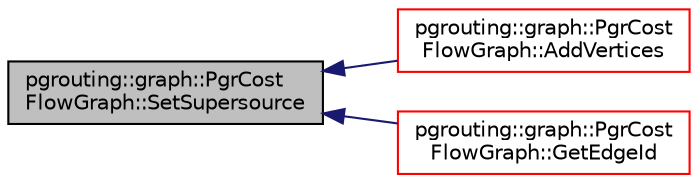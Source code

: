 digraph "pgrouting::graph::PgrCostFlowGraph::SetSupersource"
{
  edge [fontname="Helvetica",fontsize="10",labelfontname="Helvetica",labelfontsize="10"];
  node [fontname="Helvetica",fontsize="10",shape=record];
  rankdir="LR";
  Node173 [label="pgrouting::graph::PgrCost\lFlowGraph::SetSupersource",height=0.2,width=0.4,color="black", fillcolor="grey75", style="filled", fontcolor="black"];
  Node173 -> Node174 [dir="back",color="midnightblue",fontsize="10",style="solid",fontname="Helvetica"];
  Node174 [label="pgrouting::graph::PgrCost\lFlowGraph::AddVertices",height=0.2,width=0.4,color="red", fillcolor="white", style="filled",URL="$classpgrouting_1_1graph_1_1PgrCostFlowGraph.html#a5b3d68bbd6e999a34a040b7027994b36"];
  Node173 -> Node176 [dir="back",color="midnightblue",fontsize="10",style="solid",fontname="Helvetica"];
  Node176 [label="pgrouting::graph::PgrCost\lFlowGraph::GetEdgeId",height=0.2,width=0.4,color="red", fillcolor="white", style="filled",URL="$classpgrouting_1_1graph_1_1PgrCostFlowGraph.html#add31978dfa4009cebd0b2d46180d40c1"];
}

